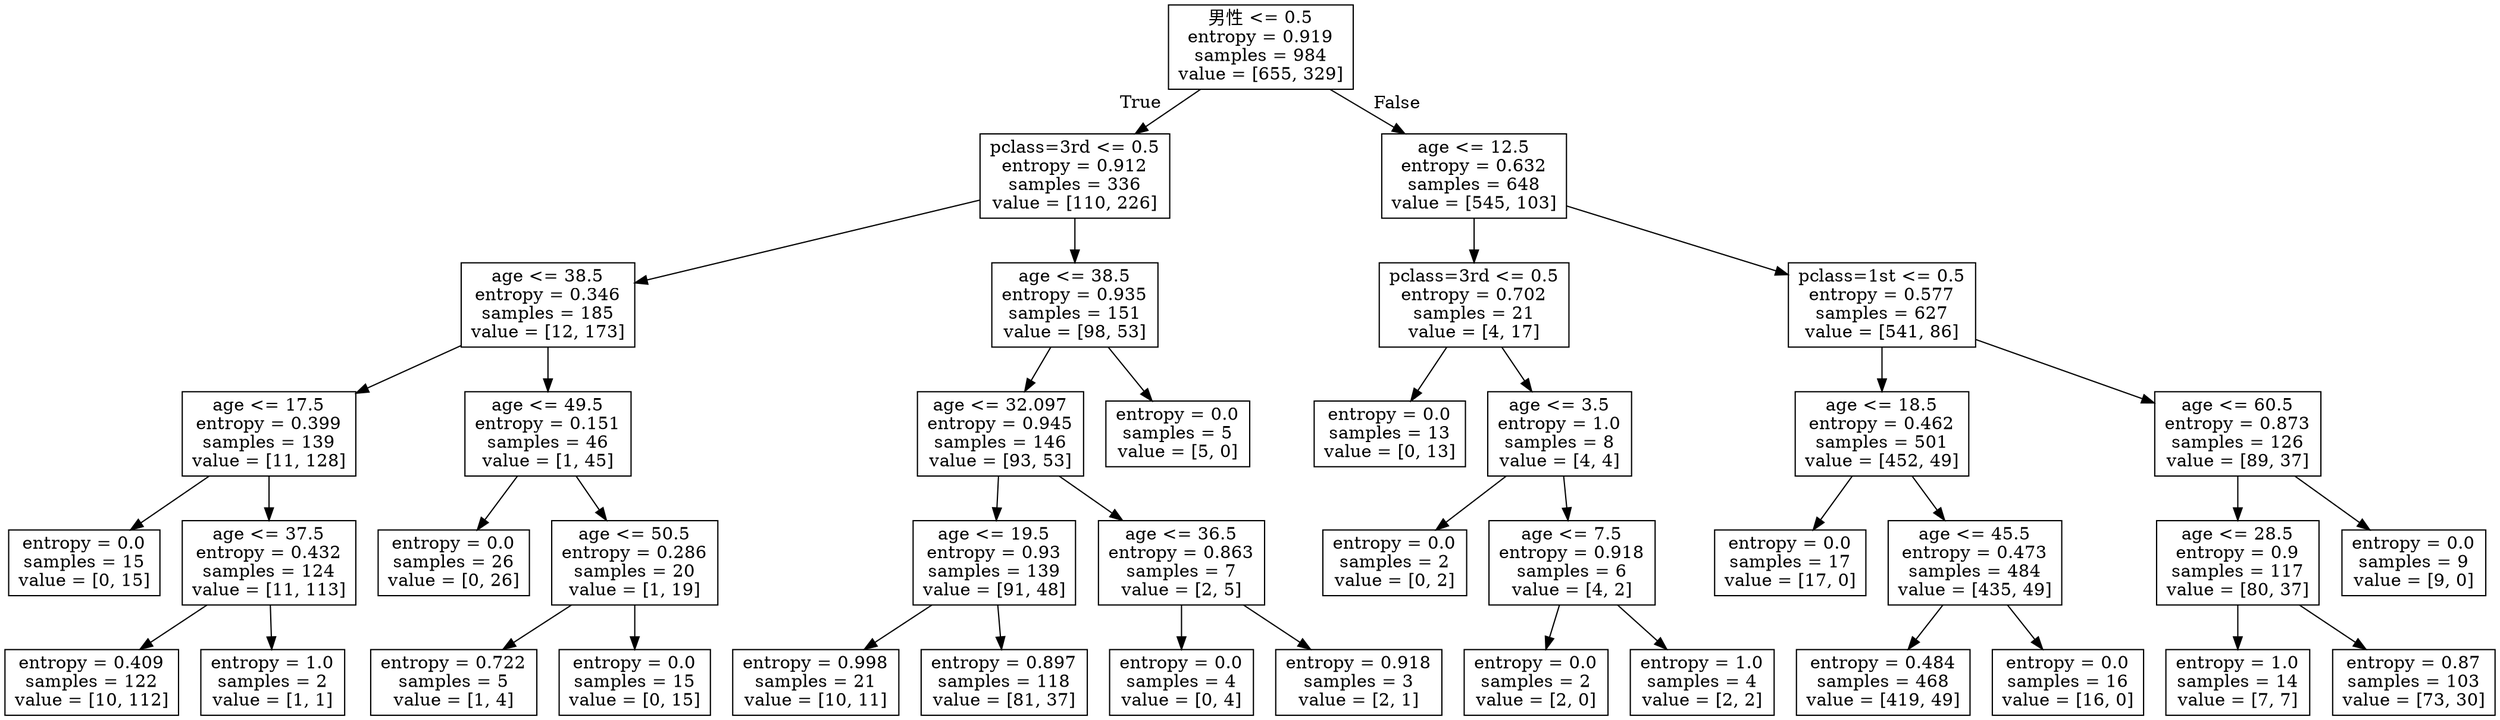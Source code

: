 digraph Tree {
node [shape=box] ;
0 [label="男性 <= 0.5\nentropy = 0.919\nsamples = 984\nvalue = [655, 329]"] ;
1 [label="pclass=3rd <= 0.5\nentropy = 0.912\nsamples = 336\nvalue = [110, 226]"] ;
0 -> 1 [labeldistance=2.5, labelangle=45, headlabel="True"] ;
2 [label="age <= 38.5\nentropy = 0.346\nsamples = 185\nvalue = [12, 173]"] ;
1 -> 2 ;
3 [label="age <= 17.5\nentropy = 0.399\nsamples = 139\nvalue = [11, 128]"] ;
2 -> 3 ;
4 [label="entropy = 0.0\nsamples = 15\nvalue = [0, 15]"] ;
3 -> 4 ;
5 [label="age <= 37.5\nentropy = 0.432\nsamples = 124\nvalue = [11, 113]"] ;
3 -> 5 ;
6 [label="entropy = 0.409\nsamples = 122\nvalue = [10, 112]"] ;
5 -> 6 ;
7 [label="entropy = 1.0\nsamples = 2\nvalue = [1, 1]"] ;
5 -> 7 ;
8 [label="age <= 49.5\nentropy = 0.151\nsamples = 46\nvalue = [1, 45]"] ;
2 -> 8 ;
9 [label="entropy = 0.0\nsamples = 26\nvalue = [0, 26]"] ;
8 -> 9 ;
10 [label="age <= 50.5\nentropy = 0.286\nsamples = 20\nvalue = [1, 19]"] ;
8 -> 10 ;
11 [label="entropy = 0.722\nsamples = 5\nvalue = [1, 4]"] ;
10 -> 11 ;
12 [label="entropy = 0.0\nsamples = 15\nvalue = [0, 15]"] ;
10 -> 12 ;
13 [label="age <= 38.5\nentropy = 0.935\nsamples = 151\nvalue = [98, 53]"] ;
1 -> 13 ;
14 [label="age <= 32.097\nentropy = 0.945\nsamples = 146\nvalue = [93, 53]"] ;
13 -> 14 ;
15 [label="age <= 19.5\nentropy = 0.93\nsamples = 139\nvalue = [91, 48]"] ;
14 -> 15 ;
16 [label="entropy = 0.998\nsamples = 21\nvalue = [10, 11]"] ;
15 -> 16 ;
17 [label="entropy = 0.897\nsamples = 118\nvalue = [81, 37]"] ;
15 -> 17 ;
18 [label="age <= 36.5\nentropy = 0.863\nsamples = 7\nvalue = [2, 5]"] ;
14 -> 18 ;
19 [label="entropy = 0.0\nsamples = 4\nvalue = [0, 4]"] ;
18 -> 19 ;
20 [label="entropy = 0.918\nsamples = 3\nvalue = [2, 1]"] ;
18 -> 20 ;
21 [label="entropy = 0.0\nsamples = 5\nvalue = [5, 0]"] ;
13 -> 21 ;
22 [label="age <= 12.5\nentropy = 0.632\nsamples = 648\nvalue = [545, 103]"] ;
0 -> 22 [labeldistance=2.5, labelangle=-45, headlabel="False"] ;
23 [label="pclass=3rd <= 0.5\nentropy = 0.702\nsamples = 21\nvalue = [4, 17]"] ;
22 -> 23 ;
24 [label="entropy = 0.0\nsamples = 13\nvalue = [0, 13]"] ;
23 -> 24 ;
25 [label="age <= 3.5\nentropy = 1.0\nsamples = 8\nvalue = [4, 4]"] ;
23 -> 25 ;
26 [label="entropy = 0.0\nsamples = 2\nvalue = [0, 2]"] ;
25 -> 26 ;
27 [label="age <= 7.5\nentropy = 0.918\nsamples = 6\nvalue = [4, 2]"] ;
25 -> 27 ;
28 [label="entropy = 0.0\nsamples = 2\nvalue = [2, 0]"] ;
27 -> 28 ;
29 [label="entropy = 1.0\nsamples = 4\nvalue = [2, 2]"] ;
27 -> 29 ;
30 [label="pclass=1st <= 0.5\nentropy = 0.577\nsamples = 627\nvalue = [541, 86]"] ;
22 -> 30 ;
31 [label="age <= 18.5\nentropy = 0.462\nsamples = 501\nvalue = [452, 49]"] ;
30 -> 31 ;
32 [label="entropy = 0.0\nsamples = 17\nvalue = [17, 0]"] ;
31 -> 32 ;
33 [label="age <= 45.5\nentropy = 0.473\nsamples = 484\nvalue = [435, 49]"] ;
31 -> 33 ;
34 [label="entropy = 0.484\nsamples = 468\nvalue = [419, 49]"] ;
33 -> 34 ;
35 [label="entropy = 0.0\nsamples = 16\nvalue = [16, 0]"] ;
33 -> 35 ;
36 [label="age <= 60.5\nentropy = 0.873\nsamples = 126\nvalue = [89, 37]"] ;
30 -> 36 ;
37 [label="age <= 28.5\nentropy = 0.9\nsamples = 117\nvalue = [80, 37]"] ;
36 -> 37 ;
38 [label="entropy = 1.0\nsamples = 14\nvalue = [7, 7]"] ;
37 -> 38 ;
39 [label="entropy = 0.87\nsamples = 103\nvalue = [73, 30]"] ;
37 -> 39 ;
40 [label="entropy = 0.0\nsamples = 9\nvalue = [9, 0]"] ;
36 -> 40 ;
}